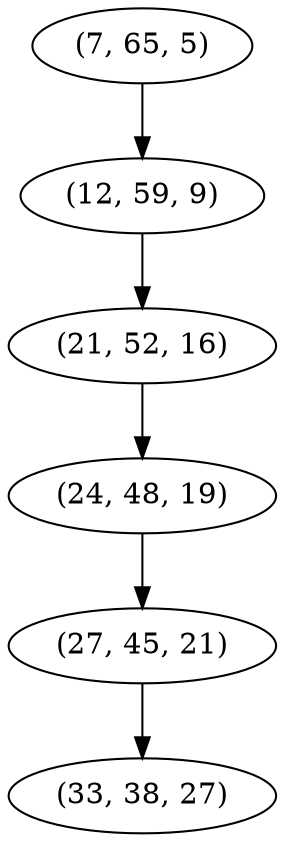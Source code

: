 digraph tree {
    "(7, 65, 5)";
    "(12, 59, 9)";
    "(21, 52, 16)";
    "(24, 48, 19)";
    "(27, 45, 21)";
    "(33, 38, 27)";
    "(7, 65, 5)" -> "(12, 59, 9)";
    "(12, 59, 9)" -> "(21, 52, 16)";
    "(21, 52, 16)" -> "(24, 48, 19)";
    "(24, 48, 19)" -> "(27, 45, 21)";
    "(27, 45, 21)" -> "(33, 38, 27)";
}
